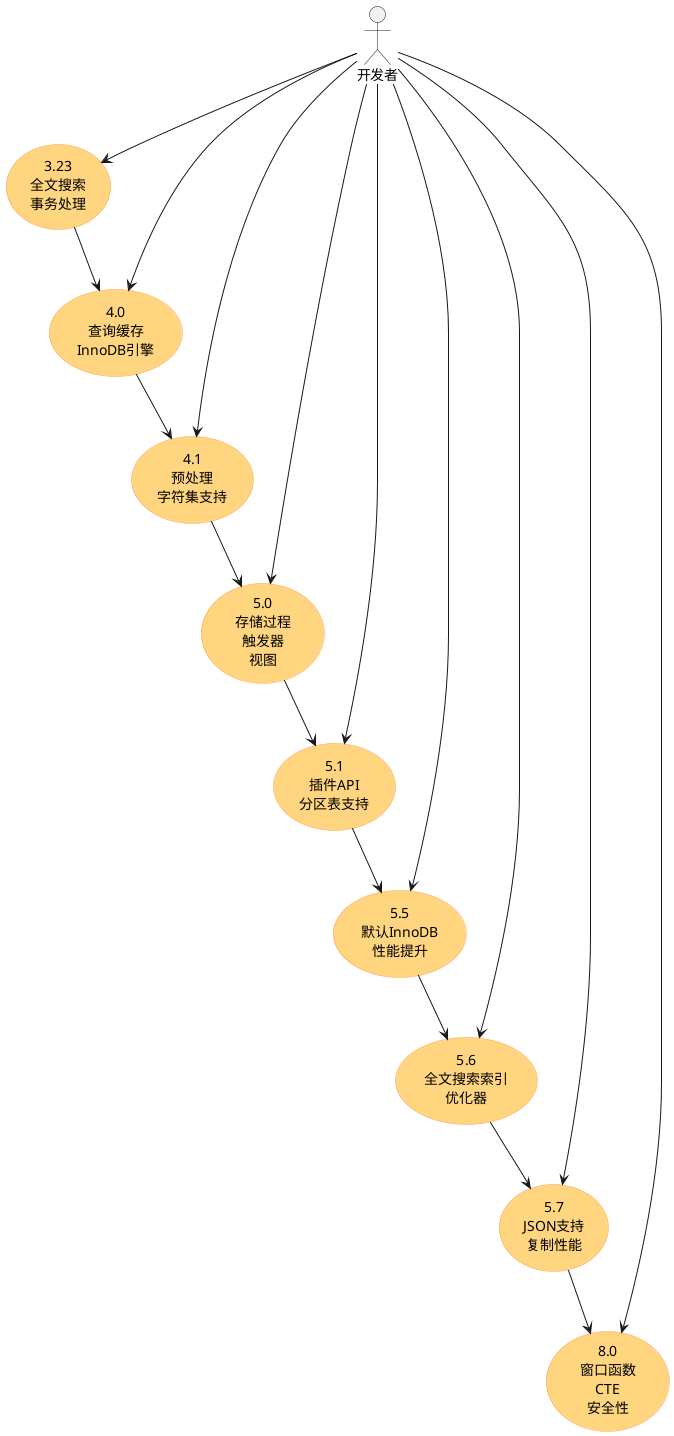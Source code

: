 @startuml
!define LIGHTORANGE #FFD580
!define ORANGE #FFA05A
!define GREEN #99CC99

skinparam monochrome false
skinparam shadowing false
skinparam usecase {
  BackgroundColor LIGHTORANGE
  BorderColor ORANGE
}

actor 开发者

usecase u1 as "3.23\n全文搜索\n事务处理"
usecase u2 as "4.0\n查询缓存\nInnoDB引擎"
usecase u3 as "4.1\n预处理\n字符集支持"
usecase u4 as "5.0\n存储过程\n触发器\n视图"
usecase u5 as "5.1\n插件API\n分区表支持"
usecase u6 as "5.5\n默认InnoDB\n性能提升"
usecase u7 as "5.6\n全文搜索索引\n优化器"
usecase u8 as "5.7\nJSON支持\n复制性能"
usecase u9 as "8.0\n窗口函数\nCTE\n安全性"

开发者 --> u1
开发者 --> u2
开发者 --> u3
开发者 --> u4
开发者 --> u5
开发者 --> u6
开发者 --> u7
开发者 --> u8
开发者 --> u9

u1 --> u2
u2 --> u3
u3 --> u4
u4 --> u5
u5 --> u6
u6 --> u7
u7 --> u8
u8 --> u9

@enduml
